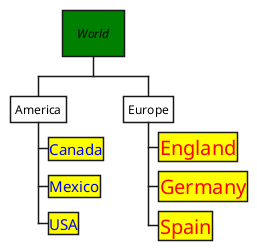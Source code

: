 {
  "sha1": "96ldtf3qntwxh93gjgfv9cguvz505r9",
  "insertion": {
    "when": "2024-05-30T20:48:21.622Z",
    "user": "plantuml@gmail.com"
  }
}
@startwbs
<style>
wbsDiagram {
  node {
    Padding 5
    Margin 15
    BackGroundColor white
  }
  rootNode {
    Padding 15
    FontStyle Italic
    BackGroundColor green
  }
  leafNode {
    Padding 1
    BackGroundColor yellow
    FontColor blue
    FontSize 15
  }
}
</style>
* World
** America
*** Canada
*** Mexico
*** USA
<style>
wbsDiagram {
  node {
    Margin 10
  }
  leafNode {
    FontColor red
    FontSize 20
  }
}
</style>
** Europe
*** England
*** Germany
*** Spain
@endwbs
